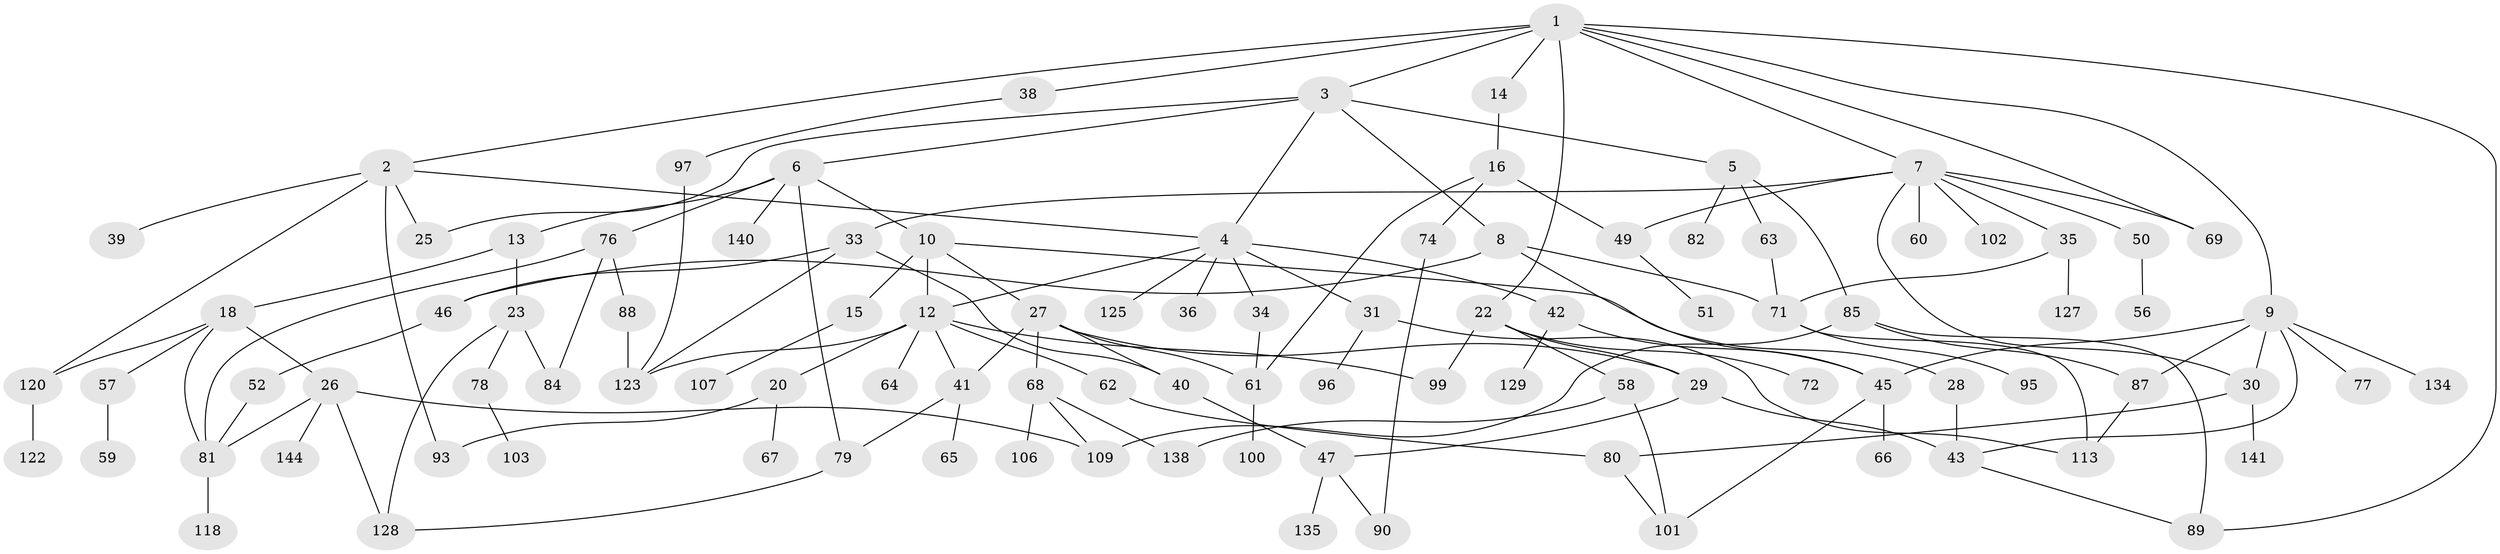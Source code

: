 // Generated by graph-tools (version 1.1) at 2025/51/02/27/25 19:51:38]
// undirected, 100 vertices, 143 edges
graph export_dot {
graph [start="1"]
  node [color=gray90,style=filled];
  1 [super="+48"];
  2 [super="+44"];
  3 [super="+110"];
  4 [super="+19"];
  5;
  6 [super="+11"];
  7 [super="+32"];
  8 [super="+126"];
  9 [super="+37"];
  10 [super="+75"];
  12 [super="+24"];
  13;
  14;
  15 [super="+17"];
  16 [super="+21"];
  18 [super="+55"];
  20 [super="+108"];
  22 [super="+124"];
  23 [super="+98"];
  25;
  26;
  27 [super="+143"];
  28;
  29;
  30 [super="+70"];
  31 [super="+116"];
  33;
  34;
  35;
  36;
  38 [super="+92"];
  39;
  40;
  41 [super="+132"];
  42;
  43 [super="+139"];
  45 [super="+53"];
  46 [super="+54"];
  47 [super="+121"];
  49;
  50 [super="+73"];
  51;
  52 [super="+104"];
  56;
  57;
  58 [super="+111"];
  59 [super="+94"];
  60 [super="+114"];
  61 [super="+115"];
  62;
  63;
  64;
  65;
  66;
  67;
  68 [super="+86"];
  69;
  71 [super="+83"];
  72;
  74;
  76 [super="+137"];
  77;
  78 [super="+91"];
  79;
  80 [super="+112"];
  81 [super="+105"];
  82;
  84;
  85 [super="+131"];
  87 [super="+117"];
  88;
  89 [super="+119"];
  90;
  93;
  95;
  96;
  97;
  99 [super="+130"];
  100;
  101;
  102;
  103;
  106;
  107;
  109 [super="+133"];
  113 [super="+136"];
  118;
  120 [super="+142"];
  122;
  123;
  125;
  127;
  128;
  129;
  134;
  135;
  138;
  140;
  141;
  144;
  1 -- 2;
  1 -- 3;
  1 -- 7;
  1 -- 9;
  1 -- 14;
  1 -- 22;
  1 -- 38;
  1 -- 69;
  1 -- 89;
  2 -- 25;
  2 -- 39;
  2 -- 120;
  2 -- 93;
  2 -- 4;
  3 -- 4;
  3 -- 5;
  3 -- 6;
  3 -- 8;
  3 -- 25;
  4 -- 12;
  4 -- 31;
  4 -- 34;
  4 -- 36;
  4 -- 125;
  4 -- 42;
  5 -- 63;
  5 -- 82;
  5 -- 85;
  6 -- 10;
  6 -- 13;
  6 -- 140;
  6 -- 76;
  6 -- 79;
  7 -- 50;
  7 -- 60;
  7 -- 102;
  7 -- 49;
  7 -- 33;
  7 -- 35;
  7 -- 69;
  7 -- 30;
  8 -- 71;
  8 -- 45;
  8 -- 46;
  9 -- 30;
  9 -- 134;
  9 -- 45;
  9 -- 43;
  9 -- 77;
  9 -- 87;
  10 -- 15;
  10 -- 27;
  10 -- 28;
  10 -- 12;
  12 -- 20;
  12 -- 99;
  12 -- 123;
  12 -- 64;
  12 -- 41;
  12 -- 62;
  13 -- 18;
  13 -- 23;
  14 -- 16;
  15 -- 107;
  16 -- 74;
  16 -- 49;
  16 -- 61;
  18 -- 26;
  18 -- 120;
  18 -- 81;
  18 -- 57;
  20 -- 67;
  20 -- 93;
  22 -- 58;
  22 -- 72;
  22 -- 29;
  22 -- 99;
  23 -- 78;
  23 -- 128;
  23 -- 84;
  26 -- 81;
  26 -- 144;
  26 -- 128;
  26 -- 109;
  27 -- 29;
  27 -- 68;
  27 -- 41;
  27 -- 40;
  27 -- 61;
  28 -- 43 [weight=2];
  29 -- 47;
  29 -- 43;
  30 -- 141;
  30 -- 80;
  31 -- 96;
  31 -- 113;
  33 -- 40;
  33 -- 46;
  33 -- 123;
  34 -- 61;
  35 -- 127;
  35 -- 71;
  38 -- 97;
  40 -- 47;
  41 -- 65;
  41 -- 79;
  42 -- 45;
  42 -- 129;
  43 -- 89;
  45 -- 66;
  45 -- 101;
  46 -- 52;
  47 -- 135;
  47 -- 90;
  49 -- 51;
  50 -- 56;
  52 -- 81;
  57 -- 59;
  58 -- 101;
  58 -- 138;
  61 -- 100;
  62 -- 80;
  63 -- 71;
  68 -- 106;
  68 -- 109;
  68 -- 138;
  71 -- 95;
  71 -- 113;
  74 -- 90;
  76 -- 84;
  76 -- 88;
  76 -- 81;
  78 -- 103;
  79 -- 128;
  80 -- 101;
  81 -- 118;
  85 -- 89;
  85 -- 109;
  85 -- 87;
  87 -- 113;
  88 -- 123;
  97 -- 123;
  120 -- 122;
}
